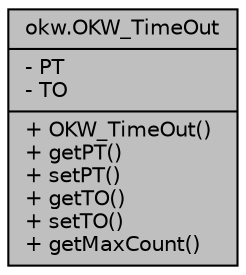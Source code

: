 digraph "okw.OKW_TimeOut"
{
 // INTERACTIVE_SVG=YES
  edge [fontname="Helvetica",fontsize="10",labelfontname="Helvetica",labelfontsize="10"];
  node [fontname="Helvetica",fontsize="10",shape=record];
  Node1 [label="{okw.OKW_TimeOut\n|- PT\l- TO\l|+ OKW_TimeOut()\l+ getPT()\l+ setPT()\l+ getTO()\l+ setTO()\l+ getMaxCount()\l}",height=0.2,width=0.4,color="black", fillcolor="grey75", style="filled", fontcolor="black"];
}
